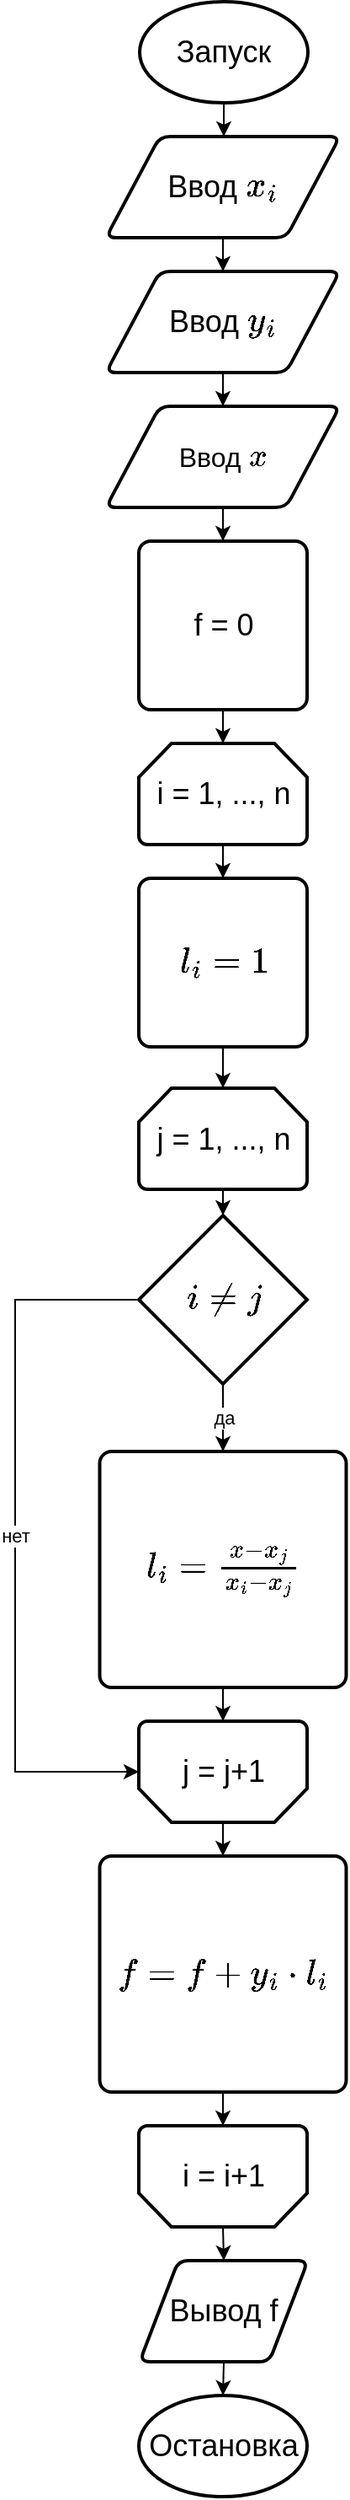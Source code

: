 <mxfile version="23.1.5" type="device">
  <diagram name="Страница — 1" id="DRuFZlhVvWeqGijWI472">
    <mxGraphModel dx="889" dy="2070" grid="1" gridSize="10" guides="1" tooltips="1" connect="1" arrows="1" fold="1" page="1" pageScale="1" pageWidth="827" pageHeight="1169" math="1" shadow="0">
      <root>
        <mxCell id="0" />
        <mxCell id="1" parent="0" />
        <mxCell id="dBnRkrKwJgLNtQv4KnbT-42" style="edgeStyle=orthogonalEdgeStyle;rounded=0;orthogonalLoop=1;jettySize=auto;html=1;exitX=0.5;exitY=1;exitDx=0;exitDy=0;entryX=0.5;entryY=0;entryDx=0;entryDy=0;" parent="1" source="dBnRkrKwJgLNtQv4KnbT-6" target="dBnRkrKwJgLNtQv4KnbT-9" edge="1">
          <mxGeometry relative="1" as="geometry" />
        </mxCell>
        <mxCell id="dBnRkrKwJgLNtQv4KnbT-6" value="&lt;font style=&quot;font-size: 18px;&quot;&gt;Ввод \( x_{i} \)&lt;/font&gt;" style="shape=parallelogram;html=1;strokeWidth=2;perimeter=parallelogramPerimeter;whiteSpace=wrap;rounded=1;arcSize=12;size=0.23;" parent="1" vertex="1">
          <mxGeometry x="364" y="-10" width="139" height="60" as="geometry" />
        </mxCell>
        <mxCell id="dBnRkrKwJgLNtQv4KnbT-43" style="edgeStyle=orthogonalEdgeStyle;rounded=0;orthogonalLoop=1;jettySize=auto;html=1;exitX=0.5;exitY=1;exitDx=0;exitDy=0;entryX=0.5;entryY=0;entryDx=0;entryDy=0;" parent="1" source="dBnRkrKwJgLNtQv4KnbT-9" target="dBnRkrKwJgLNtQv4KnbT-10" edge="1">
          <mxGeometry relative="1" as="geometry" />
        </mxCell>
        <mxCell id="dBnRkrKwJgLNtQv4KnbT-9" value="&lt;font style=&quot;font-size: 18px;&quot;&gt;Ввод \( y_{i} \)&lt;/font&gt;" style="shape=parallelogram;html=1;strokeWidth=2;perimeter=parallelogramPerimeter;whiteSpace=wrap;rounded=1;arcSize=12;size=0.23;" parent="1" vertex="1">
          <mxGeometry x="364" y="70" width="139" height="60" as="geometry" />
        </mxCell>
        <mxCell id="dBnRkrKwJgLNtQv4KnbT-44" style="edgeStyle=orthogonalEdgeStyle;rounded=0;orthogonalLoop=1;jettySize=auto;html=1;exitX=0.5;exitY=1;exitDx=0;exitDy=0;entryX=0.5;entryY=0;entryDx=0;entryDy=0;" parent="1" source="dBnRkrKwJgLNtQv4KnbT-10" target="dBnRkrKwJgLNtQv4KnbT-11" edge="1">
          <mxGeometry relative="1" as="geometry" />
        </mxCell>
        <mxCell id="dBnRkrKwJgLNtQv4KnbT-10" value="&lt;font style=&quot;font-size: 16px;&quot;&gt;Ввод \( x \)&lt;/font&gt;" style="shape=parallelogram;html=1;strokeWidth=2;perimeter=parallelogramPerimeter;whiteSpace=wrap;rounded=1;arcSize=12;size=0.23;" parent="1" vertex="1">
          <mxGeometry x="364" y="150" width="139" height="60" as="geometry" />
        </mxCell>
        <mxCell id="dBnRkrKwJgLNtQv4KnbT-11" value="&lt;font style=&quot;font-size: 18px;&quot;&gt;f = 0&lt;/font&gt;" style="rounded=1;whiteSpace=wrap;html=1;absoluteArcSize=1;arcSize=14;strokeWidth=2;" parent="1" vertex="1">
          <mxGeometry x="383.5" y="230" width="100" height="100" as="geometry" />
        </mxCell>
        <mxCell id="pFtrP9VDvttADOo6EKBZ-3" value="&lt;font style=&quot;font-size: 14px;&quot;&gt;i = i + 1&lt;/font&gt;" style="text;html=1;align=center;verticalAlign=middle;whiteSpace=wrap;rounded=0;" vertex="1" parent="1">
          <mxGeometry x="403.5" y="1185" width="60" height="30" as="geometry" />
        </mxCell>
        <mxCell id="pFtrP9VDvttADOo6EKBZ-23" style="edgeStyle=orthogonalEdgeStyle;rounded=0;orthogonalLoop=1;jettySize=auto;html=1;exitX=0.5;exitY=0;exitDx=0;exitDy=0;exitPerimeter=0;entryX=0.5;entryY=0;entryDx=0;entryDy=0;" edge="1" parent="1" source="pFtrP9VDvttADOo6EKBZ-4" target="pFtrP9VDvttADOo6EKBZ-22">
          <mxGeometry relative="1" as="geometry" />
        </mxCell>
        <mxCell id="pFtrP9VDvttADOo6EKBZ-4" value="" style="strokeWidth=2;html=1;shape=mxgraph.flowchart.loop_limit;whiteSpace=wrap;rotation=-180;" vertex="1" parent="1">
          <mxGeometry x="383.5" y="930" width="100" height="60" as="geometry" />
        </mxCell>
        <mxCell id="pFtrP9VDvttADOo6EKBZ-8" style="edgeStyle=orthogonalEdgeStyle;rounded=0;orthogonalLoop=1;jettySize=auto;html=1;exitX=0.5;exitY=1;exitDx=0;exitDy=0;exitPerimeter=0;entryX=0.5;entryY=0;entryDx=0;entryDy=0;" edge="1" parent="1" source="pFtrP9VDvttADOo6EKBZ-5" target="pFtrP9VDvttADOo6EKBZ-7">
          <mxGeometry relative="1" as="geometry" />
        </mxCell>
        <mxCell id="pFtrP9VDvttADOo6EKBZ-5" value="&lt;font style=&quot;font-size: 18px;&quot;&gt;i = 1, ..., n&lt;/font&gt;" style="strokeWidth=2;html=1;shape=mxgraph.flowchart.loop_limit;whiteSpace=wrap;" vertex="1" parent="1">
          <mxGeometry x="383.5" y="350" width="100" height="60" as="geometry" />
        </mxCell>
        <mxCell id="pFtrP9VDvttADOo6EKBZ-6" style="edgeStyle=orthogonalEdgeStyle;rounded=0;orthogonalLoop=1;jettySize=auto;html=1;exitX=0.5;exitY=1;exitDx=0;exitDy=0;entryX=0.5;entryY=0;entryDx=0;entryDy=0;entryPerimeter=0;" edge="1" parent="1" source="dBnRkrKwJgLNtQv4KnbT-11" target="pFtrP9VDvttADOo6EKBZ-5">
          <mxGeometry relative="1" as="geometry" />
        </mxCell>
        <mxCell id="pFtrP9VDvttADOo6EKBZ-7" value="&lt;font style=&quot;font-size: 18px;&quot;&gt;\( l_{i} = 1 \)&lt;/font&gt;" style="rounded=1;whiteSpace=wrap;html=1;absoluteArcSize=1;arcSize=14;strokeWidth=2;" vertex="1" parent="1">
          <mxGeometry x="383.5" y="430" width="100" height="100" as="geometry" />
        </mxCell>
        <mxCell id="pFtrP9VDvttADOo6EKBZ-9" value="&lt;font style=&quot;font-size: 18px;&quot;&gt;j = 1, ..., n&lt;/font&gt;" style="strokeWidth=2;html=1;shape=mxgraph.flowchart.loop_limit;whiteSpace=wrap;" vertex="1" parent="1">
          <mxGeometry x="383.5" y="554.5" width="100" height="60" as="geometry" />
        </mxCell>
        <mxCell id="pFtrP9VDvttADOo6EKBZ-10" style="edgeStyle=orthogonalEdgeStyle;rounded=0;orthogonalLoop=1;jettySize=auto;html=1;exitX=0.5;exitY=1;exitDx=0;exitDy=0;entryX=0.5;entryY=0;entryDx=0;entryDy=0;entryPerimeter=0;" edge="1" parent="1" source="pFtrP9VDvttADOo6EKBZ-7" target="pFtrP9VDvttADOo6EKBZ-9">
          <mxGeometry relative="1" as="geometry" />
        </mxCell>
        <mxCell id="pFtrP9VDvttADOo6EKBZ-14" value="да" style="edgeStyle=orthogonalEdgeStyle;rounded=0;orthogonalLoop=1;jettySize=auto;html=1;exitX=0.5;exitY=1;exitDx=0;exitDy=0;exitPerimeter=0;entryX=0.5;entryY=0;entryDx=0;entryDy=0;" edge="1" parent="1" source="pFtrP9VDvttADOo6EKBZ-11" target="pFtrP9VDvttADOo6EKBZ-13">
          <mxGeometry relative="1" as="geometry" />
        </mxCell>
        <mxCell id="pFtrP9VDvttADOo6EKBZ-11" value="&lt;font style=&quot;font-size: 18px;&quot;&gt;\( i \neq j \)&lt;/font&gt;" style="strokeWidth=2;html=1;shape=mxgraph.flowchart.decision;whiteSpace=wrap;" vertex="1" parent="1">
          <mxGeometry x="383.5" y="630" width="100" height="100" as="geometry" />
        </mxCell>
        <mxCell id="pFtrP9VDvttADOo6EKBZ-12" style="edgeStyle=orthogonalEdgeStyle;rounded=0;orthogonalLoop=1;jettySize=auto;html=1;exitX=0.5;exitY=1;exitDx=0;exitDy=0;exitPerimeter=0;entryX=0.5;entryY=0;entryDx=0;entryDy=0;entryPerimeter=0;" edge="1" parent="1" source="pFtrP9VDvttADOo6EKBZ-9" target="pFtrP9VDvttADOo6EKBZ-11">
          <mxGeometry relative="1" as="geometry" />
        </mxCell>
        <mxCell id="pFtrP9VDvttADOo6EKBZ-13" value="&lt;font style=&quot;font-size: 18px;&quot;&gt;\( l_{i} = \frac{x-x_{j}}{x_{i}-x_{j}} \)&lt;/font&gt;" style="rounded=1;whiteSpace=wrap;html=1;absoluteArcSize=1;arcSize=14;strokeWidth=2;" vertex="1" parent="1">
          <mxGeometry x="360.25" y="770" width="146.5" height="140" as="geometry" />
        </mxCell>
        <mxCell id="pFtrP9VDvttADOo6EKBZ-18" value="&lt;font style=&quot;font-size: 18px;&quot;&gt;j = j+1&lt;/font&gt;" style="text;html=1;align=center;verticalAlign=middle;whiteSpace=wrap;rounded=0;" vertex="1" parent="1">
          <mxGeometry x="403.5" y="945" width="60" height="30" as="geometry" />
        </mxCell>
        <mxCell id="pFtrP9VDvttADOo6EKBZ-20" style="edgeStyle=orthogonalEdgeStyle;rounded=0;orthogonalLoop=1;jettySize=auto;html=1;exitX=0.5;exitY=1;exitDx=0;exitDy=0;entryX=0.5;entryY=1;entryDx=0;entryDy=0;entryPerimeter=0;" edge="1" parent="1" source="pFtrP9VDvttADOo6EKBZ-13" target="pFtrP9VDvttADOo6EKBZ-4">
          <mxGeometry relative="1" as="geometry" />
        </mxCell>
        <mxCell id="pFtrP9VDvttADOo6EKBZ-21" value="нет" style="edgeStyle=orthogonalEdgeStyle;rounded=0;orthogonalLoop=1;jettySize=auto;html=1;exitX=0;exitY=0.5;exitDx=0;exitDy=0;exitPerimeter=0;entryX=1;entryY=0.5;entryDx=0;entryDy=0;entryPerimeter=0;" edge="1" parent="1" source="pFtrP9VDvttADOo6EKBZ-11" target="pFtrP9VDvttADOo6EKBZ-4">
          <mxGeometry relative="1" as="geometry">
            <Array as="points">
              <mxPoint x="310" y="680" />
              <mxPoint x="310" y="960" />
            </Array>
          </mxGeometry>
        </mxCell>
        <mxCell id="pFtrP9VDvttADOo6EKBZ-22" value="&lt;span style=&quot;font-size: 18px;&quot;&gt;\(&amp;nbsp; f = f + y_{i} \cdot l_{i} \)&lt;/span&gt;" style="rounded=1;whiteSpace=wrap;html=1;absoluteArcSize=1;arcSize=14;strokeWidth=2;" vertex="1" parent="1">
          <mxGeometry x="360.25" y="1010" width="146.5" height="140" as="geometry" />
        </mxCell>
        <mxCell id="pFtrP9VDvttADOo6EKBZ-28" style="edgeStyle=orthogonalEdgeStyle;rounded=0;orthogonalLoop=1;jettySize=auto;html=1;exitX=0.5;exitY=0;exitDx=0;exitDy=0;exitPerimeter=0;entryX=0.5;entryY=0;entryDx=0;entryDy=0;" edge="1" parent="1" source="pFtrP9VDvttADOo6EKBZ-24" target="pFtrP9VDvttADOo6EKBZ-27">
          <mxGeometry relative="1" as="geometry" />
        </mxCell>
        <mxCell id="pFtrP9VDvttADOo6EKBZ-24" value="" style="strokeWidth=2;html=1;shape=mxgraph.flowchart.loop_limit;whiteSpace=wrap;rotation=-180;" vertex="1" parent="1">
          <mxGeometry x="383.5" y="1170" width="100" height="60" as="geometry" />
        </mxCell>
        <mxCell id="pFtrP9VDvttADOo6EKBZ-25" style="edgeStyle=orthogonalEdgeStyle;rounded=0;orthogonalLoop=1;jettySize=auto;html=1;exitX=0.5;exitY=1;exitDx=0;exitDy=0;entryX=0.5;entryY=1;entryDx=0;entryDy=0;entryPerimeter=0;" edge="1" parent="1" source="pFtrP9VDvttADOo6EKBZ-22" target="pFtrP9VDvttADOo6EKBZ-24">
          <mxGeometry relative="1" as="geometry" />
        </mxCell>
        <mxCell id="pFtrP9VDvttADOo6EKBZ-26" value="&lt;font style=&quot;font-size: 18px;&quot;&gt;i = i+1&lt;/font&gt;" style="text;html=1;align=center;verticalAlign=middle;whiteSpace=wrap;rounded=0;" vertex="1" parent="1">
          <mxGeometry x="403.5" y="1185" width="60" height="30" as="geometry" />
        </mxCell>
        <mxCell id="pFtrP9VDvttADOo6EKBZ-27" value="&lt;font style=&quot;font-size: 18px;&quot;&gt;Вывод f&lt;/font&gt;" style="shape=parallelogram;html=1;strokeWidth=2;perimeter=parallelogramPerimeter;whiteSpace=wrap;rounded=1;arcSize=12;size=0.23;" vertex="1" parent="1">
          <mxGeometry x="384" y="1250" width="100" height="60" as="geometry" />
        </mxCell>
        <mxCell id="pFtrP9VDvttADOo6EKBZ-30" style="edgeStyle=orthogonalEdgeStyle;rounded=0;orthogonalLoop=1;jettySize=auto;html=1;exitX=0.5;exitY=1;exitDx=0;exitDy=0;exitPerimeter=0;" edge="1" parent="1" source="pFtrP9VDvttADOo6EKBZ-29" target="dBnRkrKwJgLNtQv4KnbT-6">
          <mxGeometry relative="1" as="geometry" />
        </mxCell>
        <mxCell id="pFtrP9VDvttADOo6EKBZ-29" value="&lt;font style=&quot;font-size: 18px;&quot;&gt;Запуск&lt;/font&gt;" style="strokeWidth=2;html=1;shape=mxgraph.flowchart.start_1;whiteSpace=wrap;" vertex="1" parent="1">
          <mxGeometry x="384" y="-90" width="100" height="60" as="geometry" />
        </mxCell>
        <mxCell id="pFtrP9VDvttADOo6EKBZ-31" value="&lt;font style=&quot;font-size: 18px;&quot;&gt;Остановка&lt;/font&gt;" style="strokeWidth=2;html=1;shape=mxgraph.flowchart.start_1;whiteSpace=wrap;" vertex="1" parent="1">
          <mxGeometry x="383.5" y="1330" width="100" height="60" as="geometry" />
        </mxCell>
        <mxCell id="pFtrP9VDvttADOo6EKBZ-32" style="edgeStyle=orthogonalEdgeStyle;rounded=0;orthogonalLoop=1;jettySize=auto;html=1;exitX=0.5;exitY=1;exitDx=0;exitDy=0;entryX=0.5;entryY=0;entryDx=0;entryDy=0;entryPerimeter=0;" edge="1" parent="1" source="pFtrP9VDvttADOo6EKBZ-27" target="pFtrP9VDvttADOo6EKBZ-31">
          <mxGeometry relative="1" as="geometry" />
        </mxCell>
      </root>
    </mxGraphModel>
  </diagram>
</mxfile>
